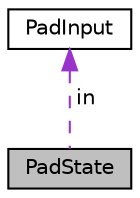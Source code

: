 digraph "PadState"
{
 // LATEX_PDF_SIZE
  edge [fontname="Helvetica",fontsize="10",labelfontname="Helvetica",labelfontsize="10"];
  node [fontname="Helvetica",fontsize="10",shape=record];
  Node1 [label="PadState",height=0.2,width=0.4,color="black", fillcolor="grey75", style="filled", fontcolor="black",tooltip=" "];
  Node2 -> Node1 [dir="back",color="darkorchid3",fontsize="10",style="dashed",label=" in" ,fontname="Helvetica"];
  Node2 [label="PadInput",height=0.2,width=0.4,color="black", fillcolor="white", style="filled",URL="$d9/df1/structPadInput.html",tooltip=" "];
}
